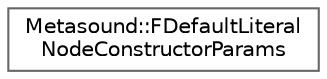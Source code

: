 digraph "Graphical Class Hierarchy"
{
 // INTERACTIVE_SVG=YES
 // LATEX_PDF_SIZE
  bgcolor="transparent";
  edge [fontname=Helvetica,fontsize=10,labelfontname=Helvetica,labelfontsize=10];
  node [fontname=Helvetica,fontsize=10,shape=box,height=0.2,width=0.4];
  rankdir="LR";
  Node0 [id="Node000000",label="Metasound::FDefaultLiteral\lNodeConstructorParams",height=0.2,width=0.4,color="grey40", fillcolor="white", style="filled",URL="$de/d2a/structMetasound_1_1FDefaultLiteralNodeConstructorParams.html",tooltip=" "];
}
